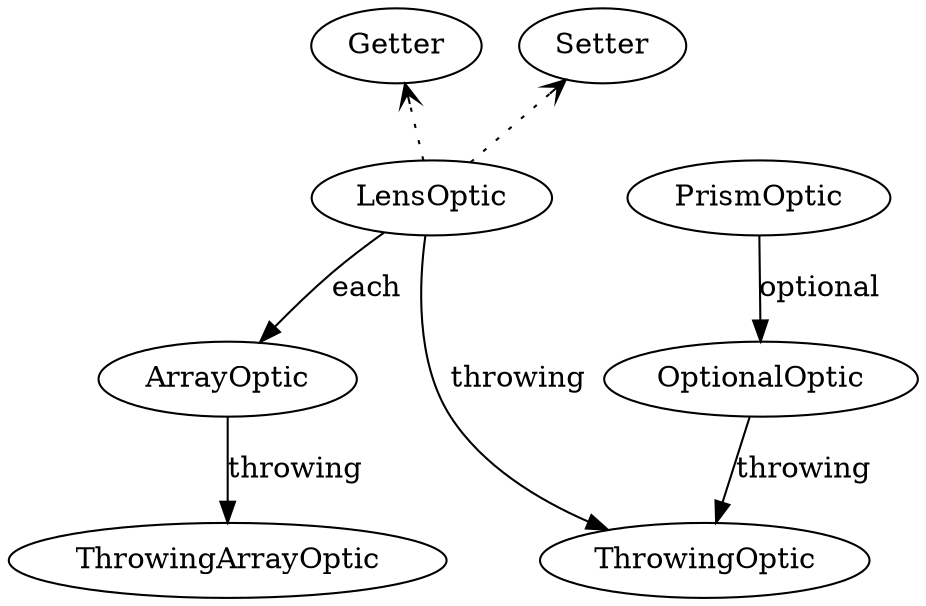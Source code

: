 digraph protocols {
	rank1 [style=invisible];
	rank2 [style=invisible];

	rank1 -> rank2 [color=white];

	

	LensOptic -> Getter [style=dotted, arrowhead=open];
	LensOptic -> Setter [style=dotted, arrowhead=open];
	PrismOptic -> OptionalOptic [label="optional"];
	LensOptic -> ArrayOptic [label="each"];
	LensOptic -> ThrowingOptic [label="throwing"];
	OptionalOptic -> ThrowingOptic [label="throwing"];
	ArrayOptic -> ThrowingArrayOptic [label="throwing"];

	{ rank = min; Getter ; Setter }
	{
		rank = same;
		rank2 -> LensOptic -> PrismOptic [ style=invis ];
	}
}
